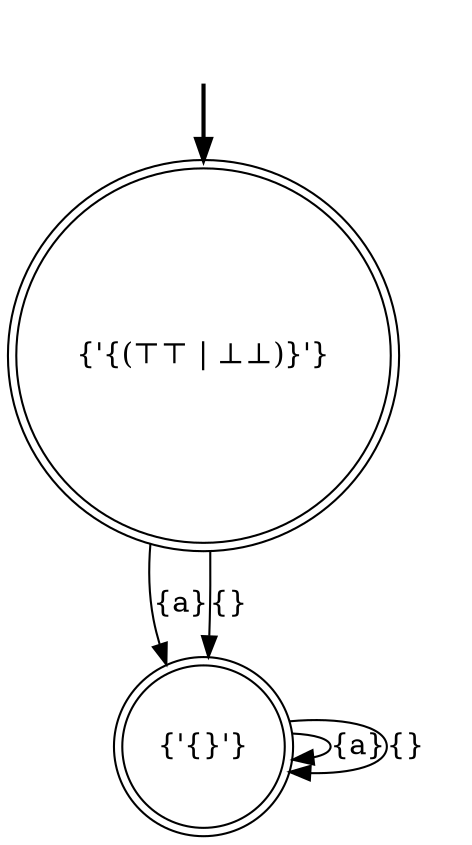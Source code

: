 digraph {
	fake [style=invisible]
	"{'{(⊤⊤ | ⊥⊥)}'}" [root=true shape=doublecircle]
	"{'{}'}" [shape=doublecircle]
	fake -> "{'{(⊤⊤ | ⊥⊥)}'}" [style=bold]
	"{'{}'}" -> "{'{}'}" [label="{a}"]
	"{'{(⊤⊤ | ⊥⊥)}'}" -> "{'{}'}" [label="{a}"]
	"{'{}'}" -> "{'{}'}" [label="{}"]
	"{'{(⊤⊤ | ⊥⊥)}'}" -> "{'{}'}" [label="{}"]
}
